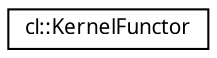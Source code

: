 digraph G
{
  edge [fontname="FreeSans.ttf",fontsize="10",labelfontname="FreeSans.ttf",labelfontsize="10"];
  node [fontname="FreeSans.ttf",fontsize="10",shape=record];
  rankdir=LR;
  Node1 [label="cl::KernelFunctor",height=0.2,width=0.4,color="black", fillcolor="white", style="filled",URL="$classcl_1_1_kernel_functor.html",tooltip="Kernel functor interface."];
}
